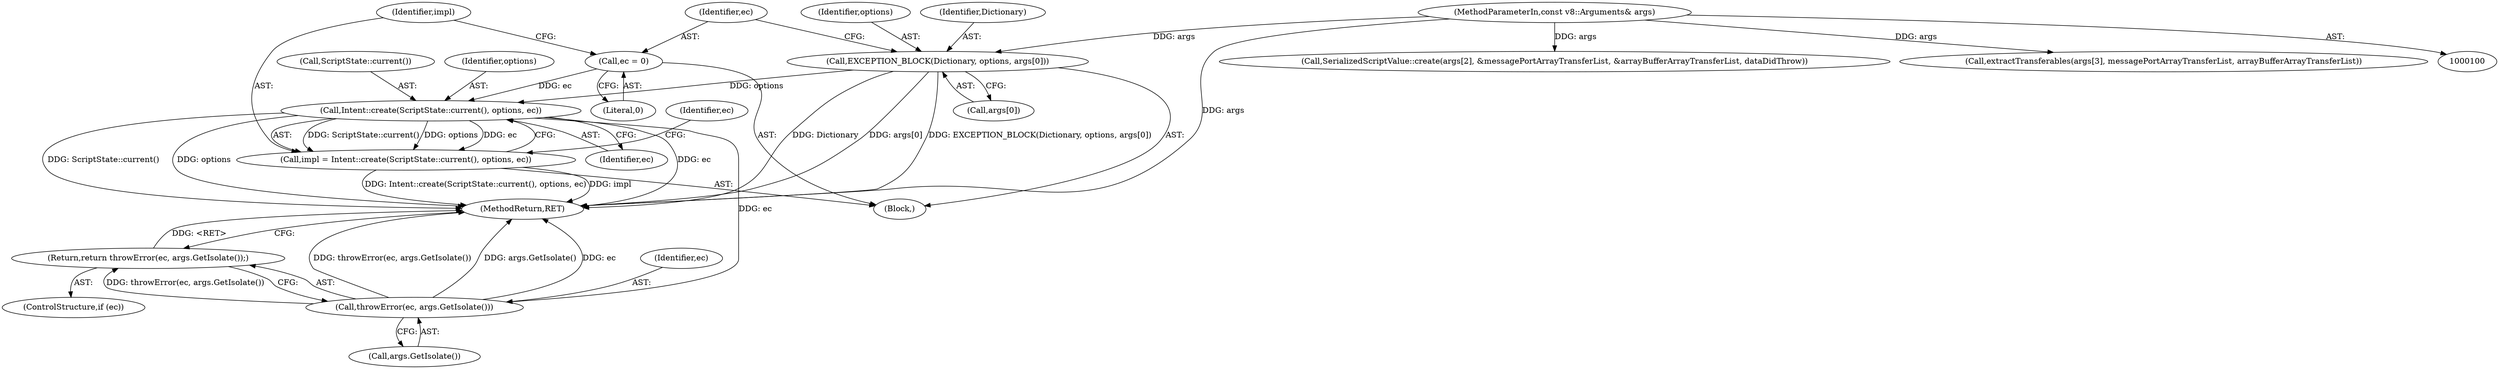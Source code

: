 digraph "0_Chrome_e9372a1bfd3588a80fcf49aa07321f0971dd6091_52@API" {
"1000141" [label="(Call,Intent::create(ScriptState::current(), options, ec))"];
"1000128" [label="(Call,EXCEPTION_BLOCK(Dictionary, options, args[0]))"];
"1000101" [label="(MethodParameterIn,const v8::Arguments& args)"];
"1000135" [label="(Call,ec = 0)"];
"1000139" [label="(Call,impl = Intent::create(ScriptState::current(), options, ec))"];
"1000148" [label="(Call,throwError(ec, args.GetIsolate()))"];
"1000147" [label="(Return,return throwError(ec, args.GetIsolate());)"];
"1000127" [label="(Block,)"];
"1000141" [label="(Call,Intent::create(ScriptState::current(), options, ec))"];
"1000139" [label="(Call,impl = Intent::create(ScriptState::current(), options, ec))"];
"1000194" [label="(Call,SerializedScriptValue::create(args[2], &messagePortArrayTransferList, &arrayBufferArrayTransferList, dataDidThrow))"];
"1000136" [label="(Identifier,ec)"];
"1000137" [label="(Literal,0)"];
"1000131" [label="(Call,args[0])"];
"1000130" [label="(Identifier,options)"];
"1000128" [label="(Call,EXCEPTION_BLOCK(Dictionary, options, args[0]))"];
"1000142" [label="(Call,ScriptState::current())"];
"1000101" [label="(MethodParameterIn,const v8::Arguments& args)"];
"1000149" [label="(Identifier,ec)"];
"1000148" [label="(Call,throwError(ec, args.GetIsolate()))"];
"1000129" [label="(Identifier,Dictionary)"];
"1000150" [label="(Call,args.GetIsolate())"];
"1000146" [label="(Identifier,ec)"];
"1000143" [label="(Identifier,options)"];
"1000147" [label="(Return,return throwError(ec, args.GetIsolate());)"];
"1000144" [label="(Identifier,ec)"];
"1000238" [label="(MethodReturn,RET)"];
"1000135" [label="(Call,ec = 0)"];
"1000145" [label="(ControlStructure,if (ec))"];
"1000140" [label="(Identifier,impl)"];
"1000178" [label="(Call,extractTransferables(args[3], messagePortArrayTransferList, arrayBufferArrayTransferList))"];
"1000141" -> "1000139"  [label="AST: "];
"1000141" -> "1000144"  [label="CFG: "];
"1000142" -> "1000141"  [label="AST: "];
"1000143" -> "1000141"  [label="AST: "];
"1000144" -> "1000141"  [label="AST: "];
"1000139" -> "1000141"  [label="CFG: "];
"1000141" -> "1000238"  [label="DDG: ScriptState::current()"];
"1000141" -> "1000238"  [label="DDG: ec"];
"1000141" -> "1000238"  [label="DDG: options"];
"1000141" -> "1000139"  [label="DDG: ScriptState::current()"];
"1000141" -> "1000139"  [label="DDG: options"];
"1000141" -> "1000139"  [label="DDG: ec"];
"1000128" -> "1000141"  [label="DDG: options"];
"1000135" -> "1000141"  [label="DDG: ec"];
"1000141" -> "1000148"  [label="DDG: ec"];
"1000128" -> "1000127"  [label="AST: "];
"1000128" -> "1000131"  [label="CFG: "];
"1000129" -> "1000128"  [label="AST: "];
"1000130" -> "1000128"  [label="AST: "];
"1000131" -> "1000128"  [label="AST: "];
"1000136" -> "1000128"  [label="CFG: "];
"1000128" -> "1000238"  [label="DDG: EXCEPTION_BLOCK(Dictionary, options, args[0])"];
"1000128" -> "1000238"  [label="DDG: Dictionary"];
"1000128" -> "1000238"  [label="DDG: args[0]"];
"1000101" -> "1000128"  [label="DDG: args"];
"1000101" -> "1000100"  [label="AST: "];
"1000101" -> "1000238"  [label="DDG: args"];
"1000101" -> "1000178"  [label="DDG: args"];
"1000101" -> "1000194"  [label="DDG: args"];
"1000135" -> "1000127"  [label="AST: "];
"1000135" -> "1000137"  [label="CFG: "];
"1000136" -> "1000135"  [label="AST: "];
"1000137" -> "1000135"  [label="AST: "];
"1000140" -> "1000135"  [label="CFG: "];
"1000139" -> "1000127"  [label="AST: "];
"1000140" -> "1000139"  [label="AST: "];
"1000146" -> "1000139"  [label="CFG: "];
"1000139" -> "1000238"  [label="DDG: Intent::create(ScriptState::current(), options, ec)"];
"1000139" -> "1000238"  [label="DDG: impl"];
"1000148" -> "1000147"  [label="AST: "];
"1000148" -> "1000150"  [label="CFG: "];
"1000149" -> "1000148"  [label="AST: "];
"1000150" -> "1000148"  [label="AST: "];
"1000147" -> "1000148"  [label="CFG: "];
"1000148" -> "1000238"  [label="DDG: ec"];
"1000148" -> "1000238"  [label="DDG: throwError(ec, args.GetIsolate())"];
"1000148" -> "1000238"  [label="DDG: args.GetIsolate()"];
"1000148" -> "1000147"  [label="DDG: throwError(ec, args.GetIsolate())"];
"1000147" -> "1000145"  [label="AST: "];
"1000238" -> "1000147"  [label="CFG: "];
"1000147" -> "1000238"  [label="DDG: <RET>"];
}
